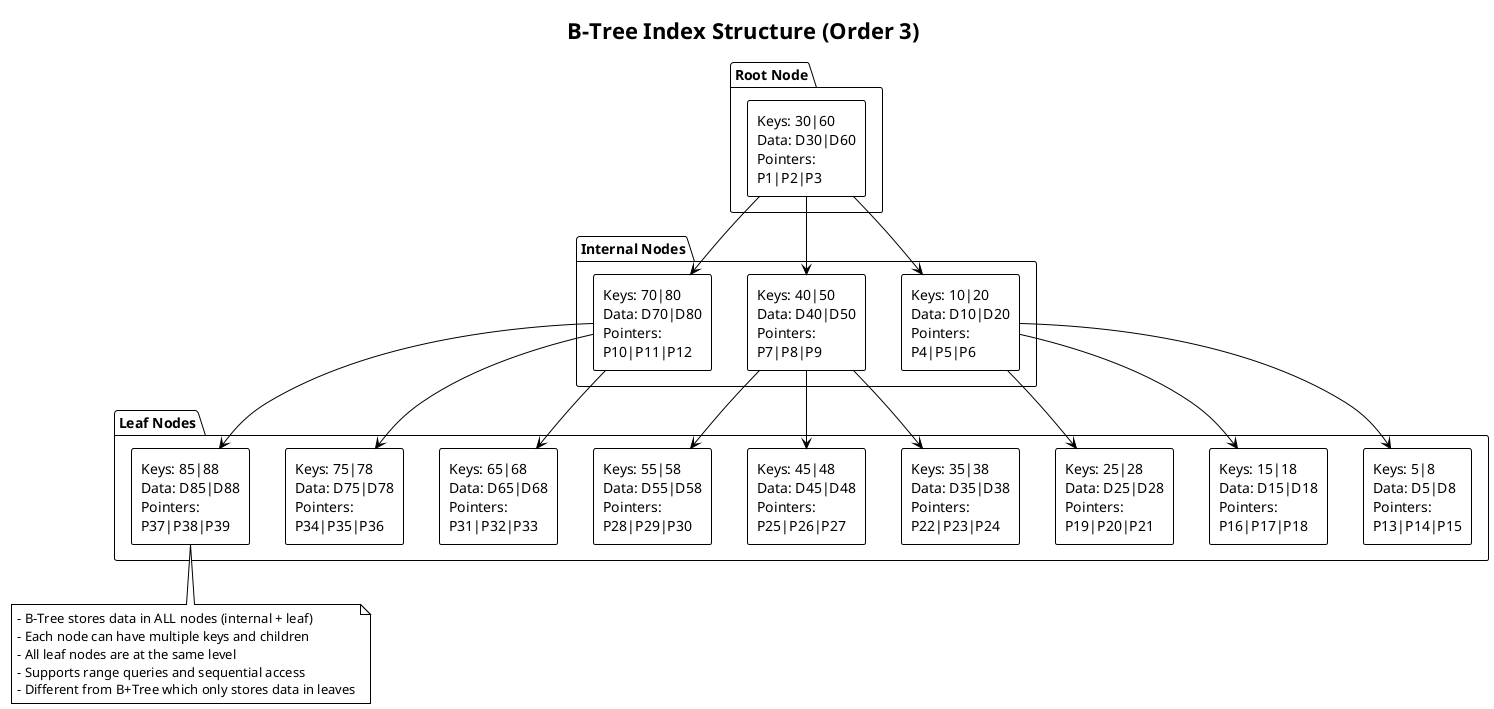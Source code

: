 @startuml B-Tree Index Structure
!theme plain

title B-Tree Index Structure (Order 3)

package "Root Node" {
  rectangle "Keys: 30|60\nData: D30|D60\nPointers:\nP1|P2|P3" as root
}

package "Internal Nodes" {
  rectangle "Keys: 10|20\nData: D10|D20\nPointers:\nP4|P5|P6" as internal1
  rectangle "Keys: 40|50\nData: D40|D50\nPointers:\nP7|P8|P9" as internal2
  rectangle "Keys: 70|80\nData: D70|D80\nPointers:\nP10|P11|P12" as internal3
}

package "Leaf Nodes" {
  rectangle "Keys: 5|8\nData: D5|D8\nPointers:\nP13|P14|P15" as leaf1
  rectangle "Keys: 15|18\nData: D15|D18\nPointers:\nP16|P17|P18" as leaf2
  rectangle "Keys: 25|28\nData: D25|D28\nPointers:\nP19|P20|P21" as leaf3
  rectangle "Keys: 35|38\nData: D35|D38\nPointers:\nP22|P23|P24" as leaf4
  rectangle "Keys: 45|48\nData: D45|D48\nPointers:\nP25|P26|P27" as leaf5
  rectangle "Keys: 55|58\nData: D55|D58\nPointers:\nP28|P29|P30" as leaf6
  rectangle "Keys: 65|68\nData: D65|D68\nPointers:\nP31|P32|P33" as leaf7
  rectangle "Keys: 75|78\nData: D75|D78\nPointers:\nP34|P35|P36" as leaf8
  rectangle "Keys: 85|88\nData: D85|D88\nPointers:\nP37|P38|P39" as leaf9
}

' Tree structure
root -down-> internal1
root -down-> internal2
root -down-> internal3

internal1 -down-> leaf1
internal1 -down-> leaf2
internal1 -down-> leaf3

internal2 -down-> leaf4
internal2 -down-> leaf5
internal2 -down-> leaf6

internal3 -down-> leaf7
internal3 -down-> leaf8
internal3 -down-> leaf9

note bottom
  - B-Tree stores data in ALL nodes (internal + leaf)
  - Each node can have multiple keys and children
  - All leaf nodes are at the same level
  - Supports range queries and sequential access
  - Different from B+Tree which only stores data in leaves
end note

@enduml